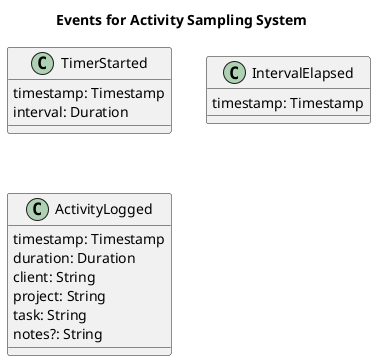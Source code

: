 @startuml

title "Events for Activity Sampling System"

class TimerStarted {
  timestamp: Timestamp
  interval: Duration
}

class IntervalElapsed {
  timestamp: Timestamp
}

class ActivityLogged {
  timestamp: Timestamp
  duration: Duration
  client: String
  project: String
  task: String
  notes?: String
}

@enduml
